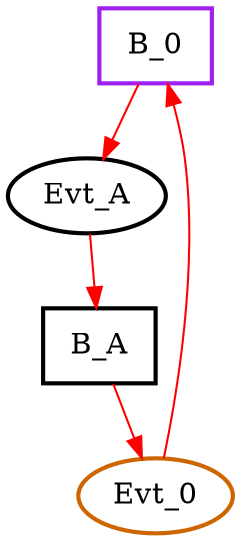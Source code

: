digraph "pps-test3-0" {
  name="pps-test3-0"
  subgraph subgraph0 {
    node [cpu=1 pattern=A tperiod=100000000 toffs=0 fid=1 gid=5 sid=2 bpid=8 style=filled color=black fillcolor=white penwidth=2 shape=oval]
    B_0 [type=block patexit=1 qlo=1 shape=rectangle color=purple]
    Evt_0 [type=tmsg patentry=1 evtno=0 par=1 color=darkorange3]
    Evt_A [type=tmsg evtno=15 par=2 ]
    B_A [type=block shape=rectangle]
    edge [type=defdst color=red]
    Evt_0 -> B_0 -> Evt_A -> B_A -> Evt_0
  }
}
